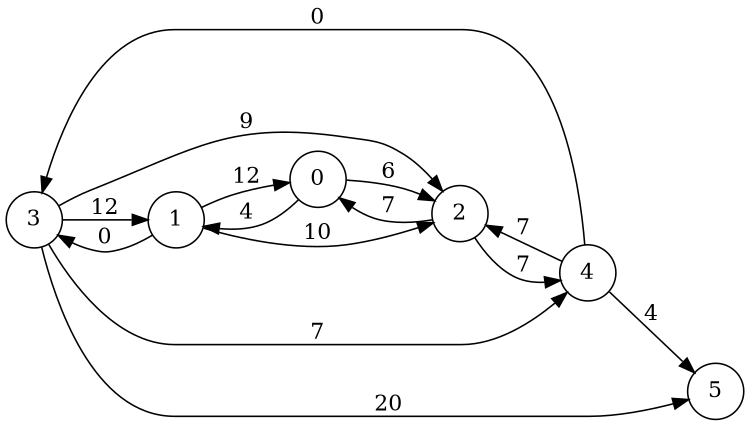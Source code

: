 digraph G {
	rankdir=LR
	size="5";
	node [shape = circle]
	3 -> 1 [ label = "12" ];
	3 -> 4 [ label = "7" ];
	3 -> 5 [ label = "20" ];
	3 -> 2 [ label = "9" ];
	1 -> 3 [ label = "0" ];
	1 -> 0 [ label = "12" ];
	1 -> 2 [ label = "10" ];
	0 -> 1 [ label = "4" ];
	0 -> 2 [ label = "6" ];
	4 -> 3 [ label = "0" ];
	4 -> 2 [ label = "7" ];
	4 -> 5 [ label = "4" ];
	2 -> 4 [ label = "7" ];
	2 -> 0 [ label = "7" ];
}